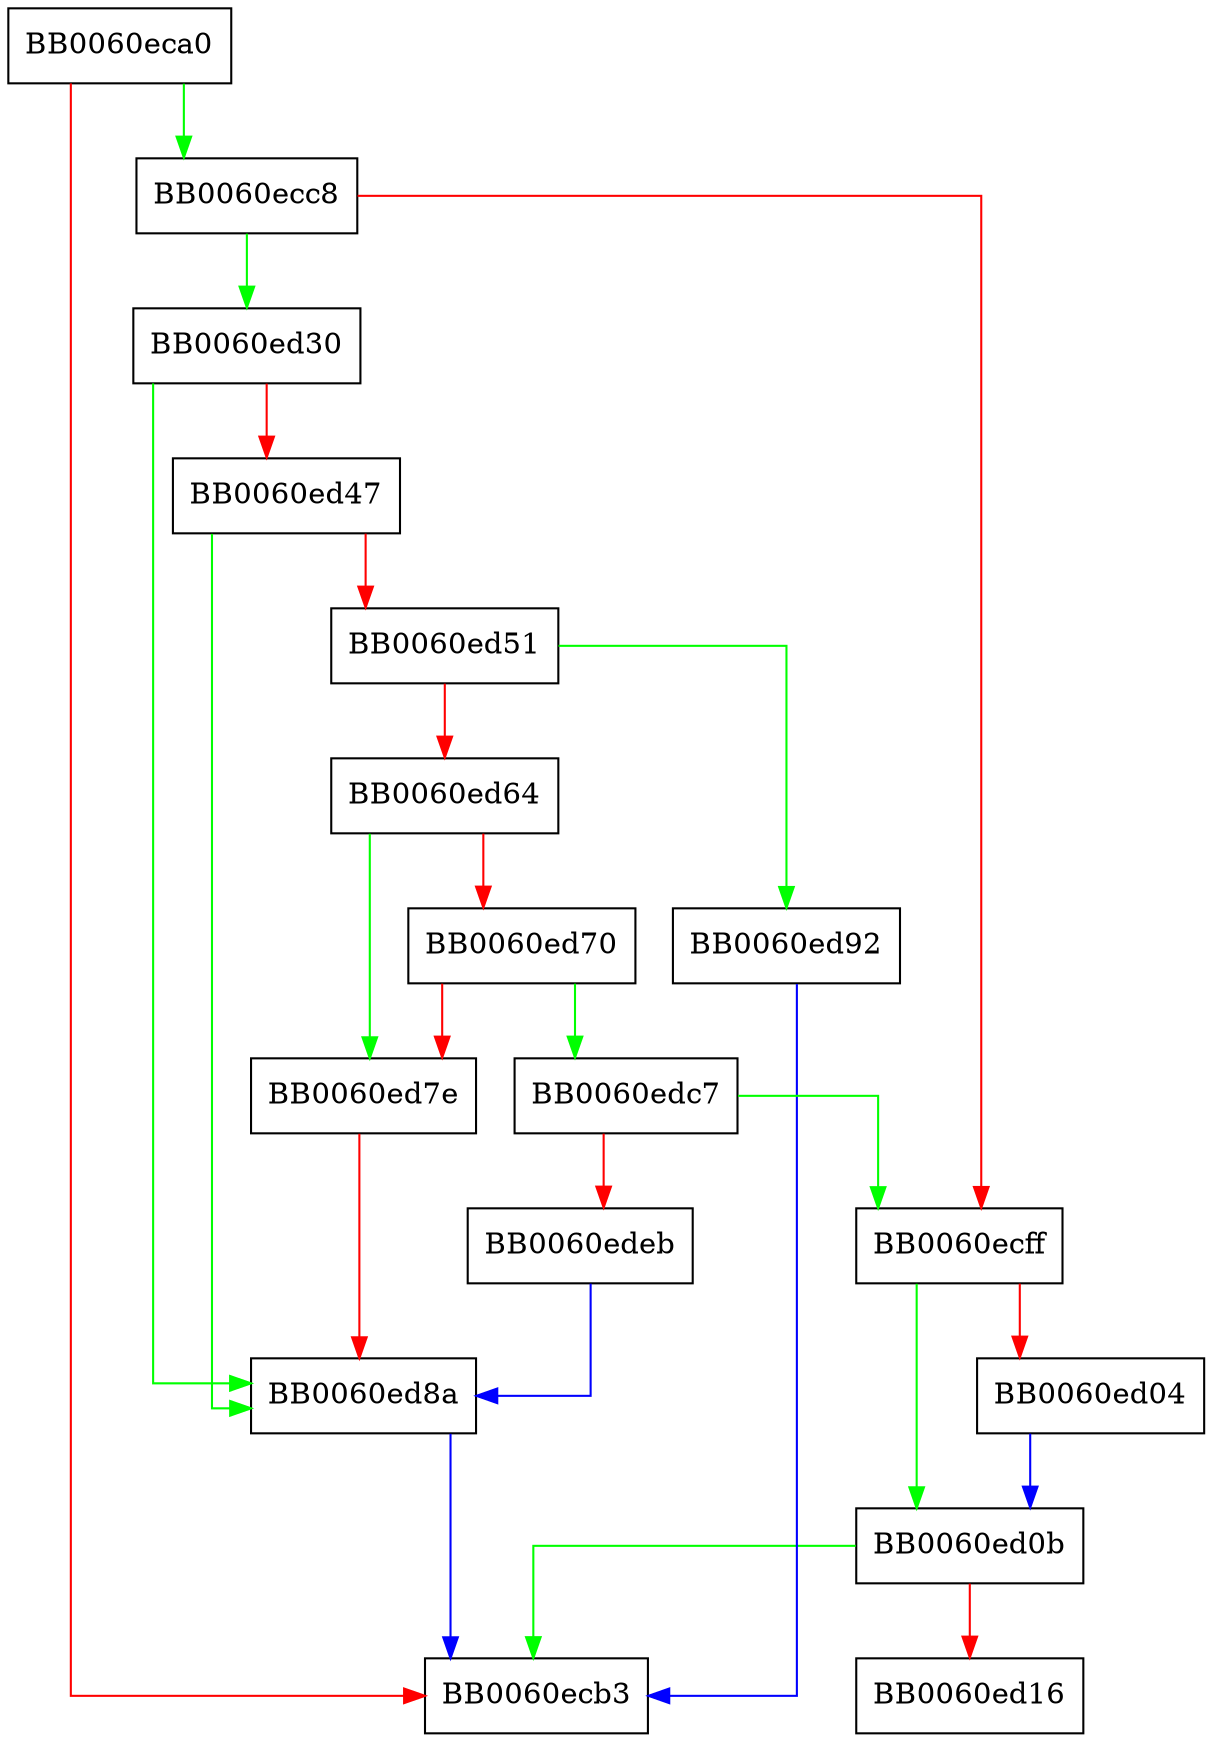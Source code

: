 digraph OBJ_find_sigid_algs {
  node [shape="box"];
  graph [splines=ortho];
  BB0060eca0 -> BB0060ecc8 [color="green"];
  BB0060eca0 -> BB0060ecb3 [color="red"];
  BB0060ecc8 -> BB0060ed30 [color="green"];
  BB0060ecc8 -> BB0060ecff [color="red"];
  BB0060ecff -> BB0060ed0b [color="green"];
  BB0060ecff -> BB0060ed04 [color="red"];
  BB0060ed04 -> BB0060ed0b [color="blue"];
  BB0060ed0b -> BB0060ecb3 [color="green"];
  BB0060ed0b -> BB0060ed16 [color="red"];
  BB0060ed30 -> BB0060ed8a [color="green"];
  BB0060ed30 -> BB0060ed47 [color="red"];
  BB0060ed47 -> BB0060ed8a [color="green"];
  BB0060ed47 -> BB0060ed51 [color="red"];
  BB0060ed51 -> BB0060ed92 [color="green"];
  BB0060ed51 -> BB0060ed64 [color="red"];
  BB0060ed64 -> BB0060ed7e [color="green"];
  BB0060ed64 -> BB0060ed70 [color="red"];
  BB0060ed70 -> BB0060edc7 [color="green"];
  BB0060ed70 -> BB0060ed7e [color="red"];
  BB0060ed7e -> BB0060ed8a [color="red"];
  BB0060ed8a -> BB0060ecb3 [color="blue"];
  BB0060ed92 -> BB0060ecb3 [color="blue"];
  BB0060edc7 -> BB0060ecff [color="green"];
  BB0060edc7 -> BB0060edeb [color="red"];
  BB0060edeb -> BB0060ed8a [color="blue"];
}